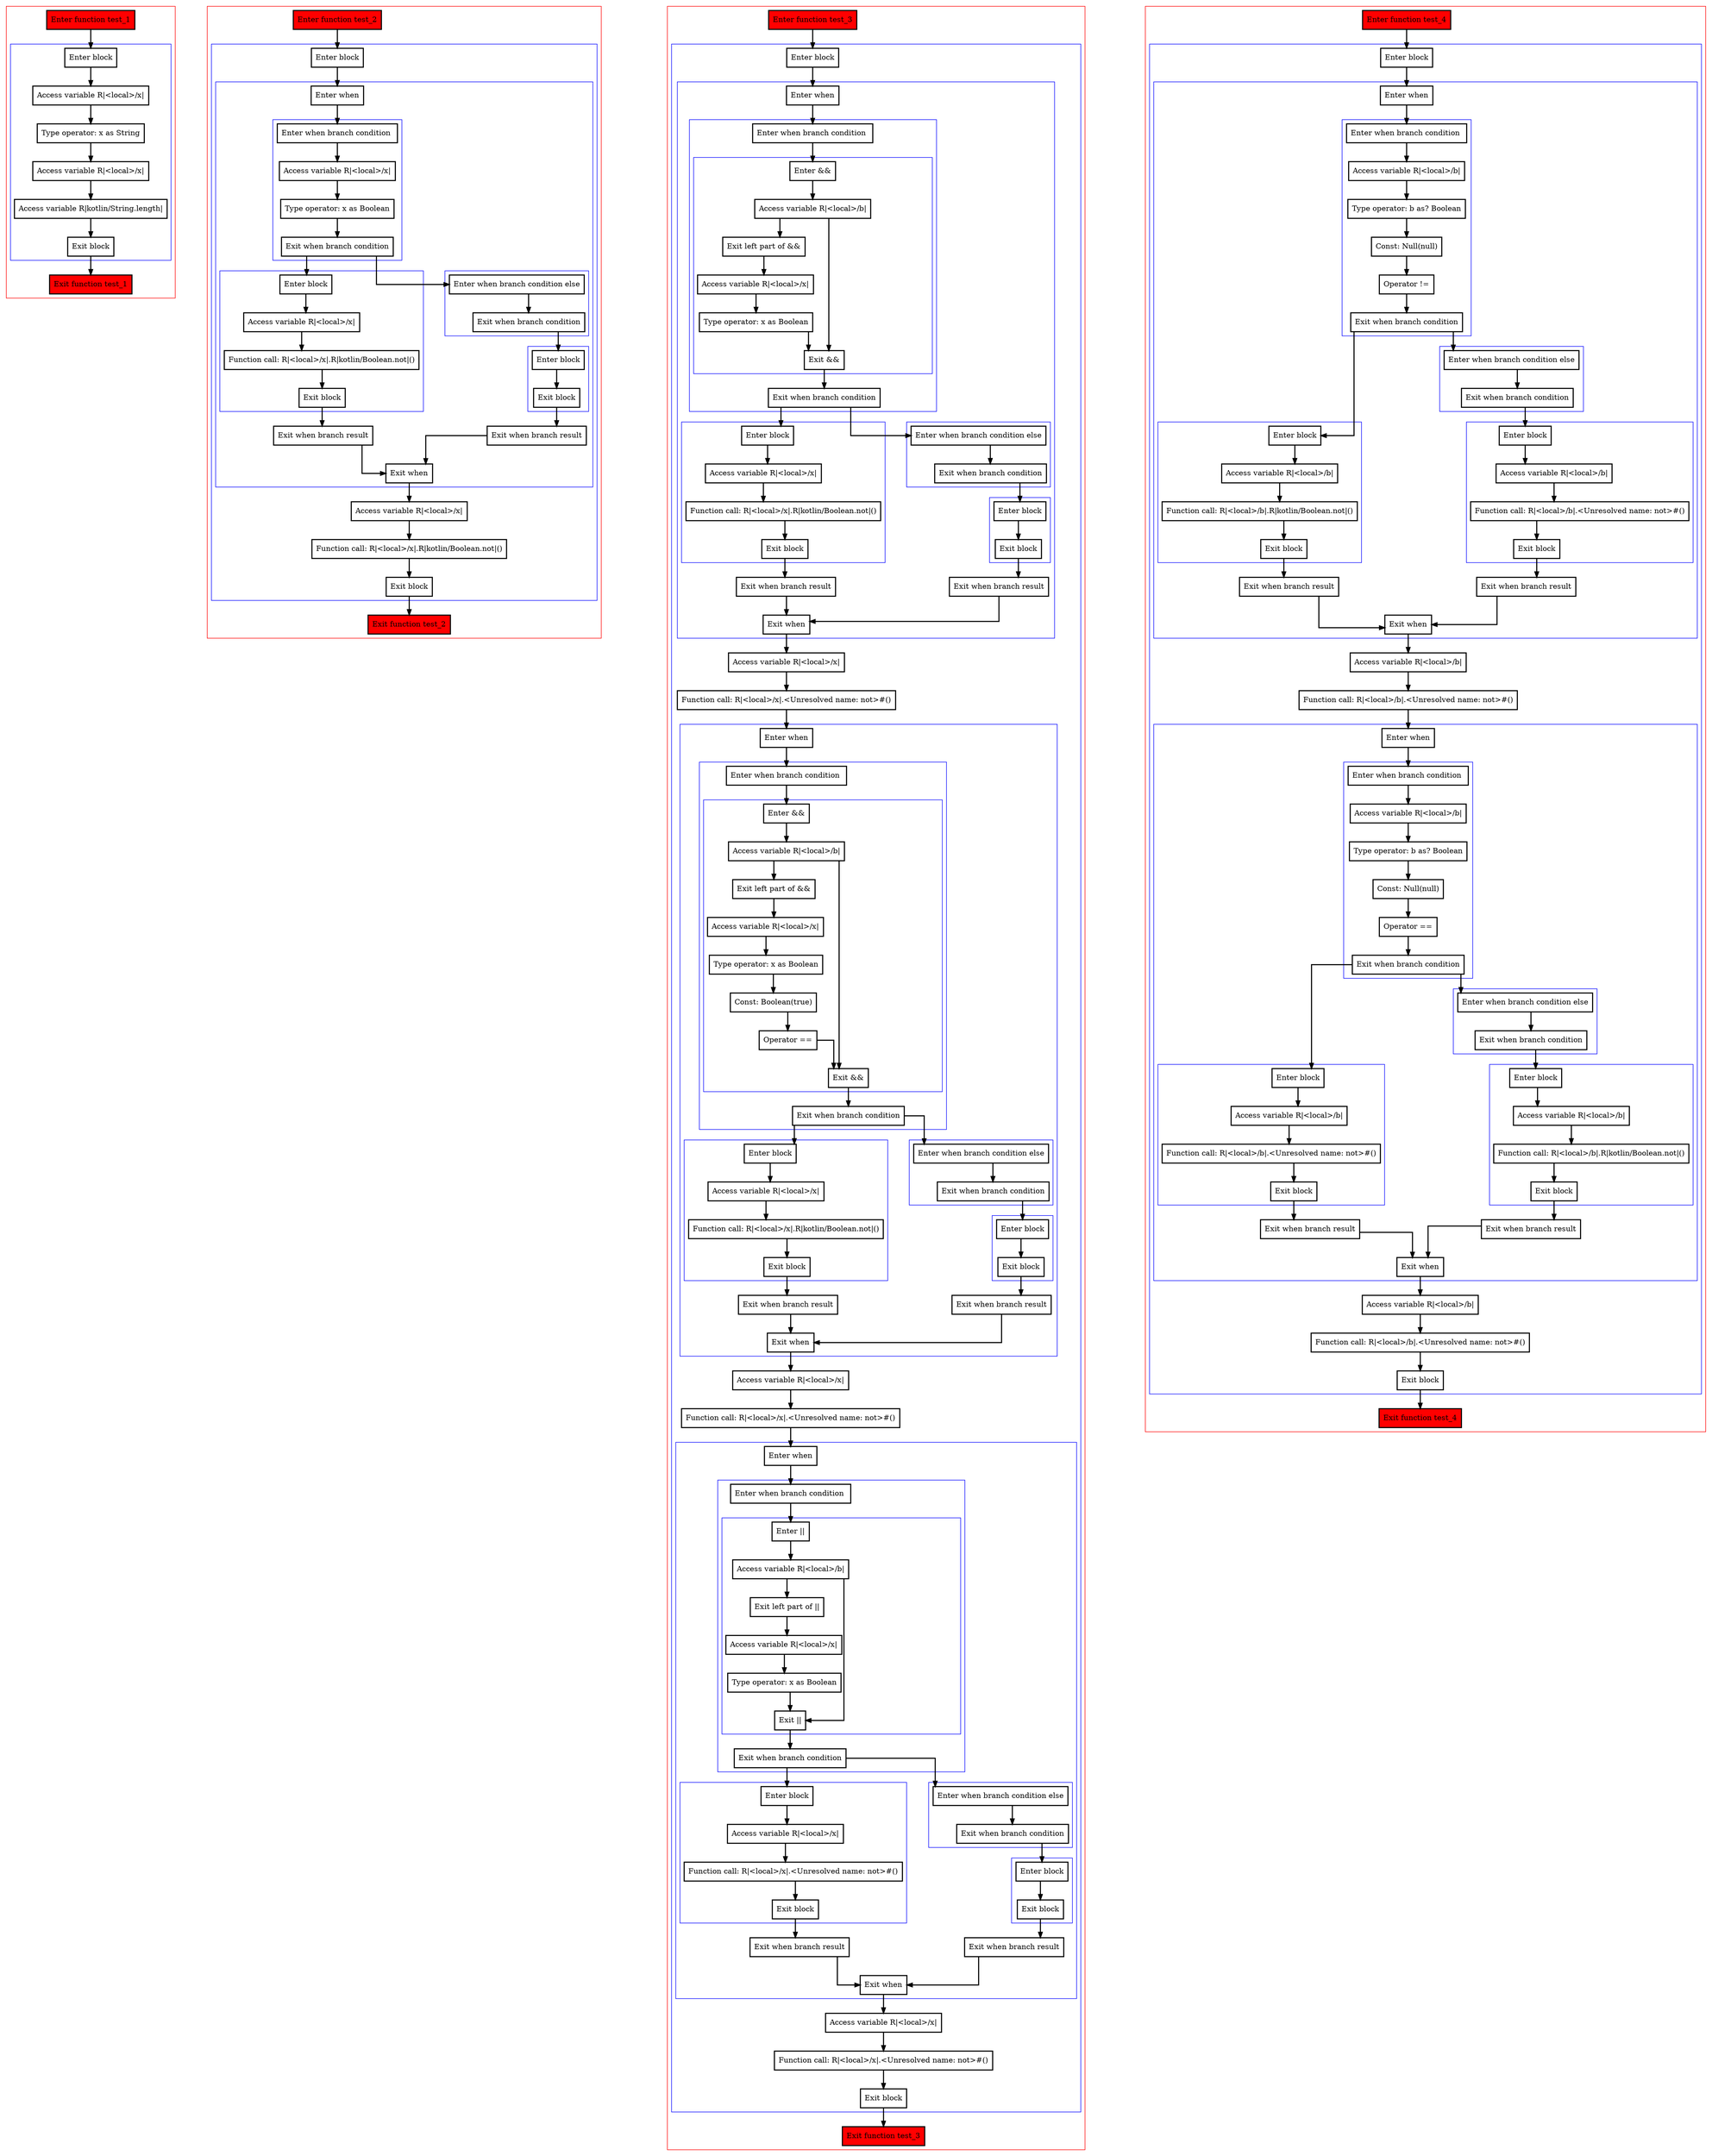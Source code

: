 digraph casts_kt {
  graph [splines=ortho nodesep=3]
  node [shape=box penwidth=2]
  edge [penwidth=2]

  subgraph cluster_0 {
    color=red
    0 [label="Enter function test_1" style="filled" fillcolor=red];
    subgraph cluster_1 {
      color=blue
      1 [label="Enter block"];
      2 [label="Access variable R|<local>/x|"];
      3 [label="Type operator: x as String"];
      4 [label="Access variable R|<local>/x|"];
      5 [label="Access variable R|kotlin/String.length|"];
      6 [label="Exit block"];
    }
    7 [label="Exit function test_1" style="filled" fillcolor=red];
  }

  0 -> {1};
  1 -> {2};
  2 -> {3};
  3 -> {4};
  4 -> {5};
  5 -> {6};
  6 -> {7};

  subgraph cluster_2 {
    color=red
    8 [label="Enter function test_2" style="filled" fillcolor=red];
    subgraph cluster_3 {
      color=blue
      9 [label="Enter block"];
      subgraph cluster_4 {
        color=blue
        10 [label="Enter when"];
        subgraph cluster_5 {
          color=blue
          11 [label="Enter when branch condition "];
          12 [label="Access variable R|<local>/x|"];
          13 [label="Type operator: x as Boolean"];
          14 [label="Exit when branch condition"];
        }
        subgraph cluster_6 {
          color=blue
          15 [label="Enter block"];
          16 [label="Access variable R|<local>/x|"];
          17 [label="Function call: R|<local>/x|.R|kotlin/Boolean.not|()"];
          18 [label="Exit block"];
        }
        19 [label="Exit when branch result"];
        subgraph cluster_7 {
          color=blue
          20 [label="Enter when branch condition else"];
          21 [label="Exit when branch condition"];
        }
        subgraph cluster_8 {
          color=blue
          22 [label="Enter block"];
          23 [label="Exit block"];
        }
        24 [label="Exit when branch result"];
        25 [label="Exit when"];
      }
      26 [label="Access variable R|<local>/x|"];
      27 [label="Function call: R|<local>/x|.R|kotlin/Boolean.not|()"];
      28 [label="Exit block"];
    }
    29 [label="Exit function test_2" style="filled" fillcolor=red];
  }

  8 -> {9};
  9 -> {10};
  10 -> {11};
  11 -> {12};
  12 -> {13};
  13 -> {14};
  14 -> {15 20};
  15 -> {16};
  16 -> {17};
  17 -> {18};
  18 -> {19};
  19 -> {25};
  20 -> {21};
  21 -> {22};
  22 -> {23};
  23 -> {24};
  24 -> {25};
  25 -> {26};
  26 -> {27};
  27 -> {28};
  28 -> {29};

  subgraph cluster_9 {
    color=red
    30 [label="Enter function test_3" style="filled" fillcolor=red];
    subgraph cluster_10 {
      color=blue
      31 [label="Enter block"];
      subgraph cluster_11 {
        color=blue
        32 [label="Enter when"];
        subgraph cluster_12 {
          color=blue
          33 [label="Enter when branch condition "];
          subgraph cluster_13 {
            color=blue
            34 [label="Enter &&"];
            35 [label="Access variable R|<local>/b|"];
            36 [label="Exit left part of &&"];
            37 [label="Access variable R|<local>/x|"];
            38 [label="Type operator: x as Boolean"];
            39 [label="Exit &&"];
          }
          40 [label="Exit when branch condition"];
        }
        subgraph cluster_14 {
          color=blue
          41 [label="Enter block"];
          42 [label="Access variable R|<local>/x|"];
          43 [label="Function call: R|<local>/x|.R|kotlin/Boolean.not|()"];
          44 [label="Exit block"];
        }
        45 [label="Exit when branch result"];
        subgraph cluster_15 {
          color=blue
          46 [label="Enter when branch condition else"];
          47 [label="Exit when branch condition"];
        }
        subgraph cluster_16 {
          color=blue
          48 [label="Enter block"];
          49 [label="Exit block"];
        }
        50 [label="Exit when branch result"];
        51 [label="Exit when"];
      }
      52 [label="Access variable R|<local>/x|"];
      53 [label="Function call: R|<local>/x|.<Unresolved name: not>#()"];
      subgraph cluster_17 {
        color=blue
        54 [label="Enter when"];
        subgraph cluster_18 {
          color=blue
          55 [label="Enter when branch condition "];
          subgraph cluster_19 {
            color=blue
            56 [label="Enter &&"];
            57 [label="Access variable R|<local>/b|"];
            58 [label="Exit left part of &&"];
            59 [label="Access variable R|<local>/x|"];
            60 [label="Type operator: x as Boolean"];
            61 [label="Const: Boolean(true)"];
            62 [label="Operator =="];
            63 [label="Exit &&"];
          }
          64 [label="Exit when branch condition"];
        }
        subgraph cluster_20 {
          color=blue
          65 [label="Enter block"];
          66 [label="Access variable R|<local>/x|"];
          67 [label="Function call: R|<local>/x|.R|kotlin/Boolean.not|()"];
          68 [label="Exit block"];
        }
        69 [label="Exit when branch result"];
        subgraph cluster_21 {
          color=blue
          70 [label="Enter when branch condition else"];
          71 [label="Exit when branch condition"];
        }
        subgraph cluster_22 {
          color=blue
          72 [label="Enter block"];
          73 [label="Exit block"];
        }
        74 [label="Exit when branch result"];
        75 [label="Exit when"];
      }
      76 [label="Access variable R|<local>/x|"];
      77 [label="Function call: R|<local>/x|.<Unresolved name: not>#()"];
      subgraph cluster_23 {
        color=blue
        78 [label="Enter when"];
        subgraph cluster_24 {
          color=blue
          79 [label="Enter when branch condition "];
          subgraph cluster_25 {
            color=blue
            80 [label="Enter ||"];
            81 [label="Access variable R|<local>/b|"];
            82 [label="Exit left part of ||"];
            83 [label="Access variable R|<local>/x|"];
            84 [label="Type operator: x as Boolean"];
            85 [label="Exit ||"];
          }
          86 [label="Exit when branch condition"];
        }
        subgraph cluster_26 {
          color=blue
          87 [label="Enter block"];
          88 [label="Access variable R|<local>/x|"];
          89 [label="Function call: R|<local>/x|.<Unresolved name: not>#()"];
          90 [label="Exit block"];
        }
        91 [label="Exit when branch result"];
        subgraph cluster_27 {
          color=blue
          92 [label="Enter when branch condition else"];
          93 [label="Exit when branch condition"];
        }
        subgraph cluster_28 {
          color=blue
          94 [label="Enter block"];
          95 [label="Exit block"];
        }
        96 [label="Exit when branch result"];
        97 [label="Exit when"];
      }
      98 [label="Access variable R|<local>/x|"];
      99 [label="Function call: R|<local>/x|.<Unresolved name: not>#()"];
      100 [label="Exit block"];
    }
    101 [label="Exit function test_3" style="filled" fillcolor=red];
  }

  30 -> {31};
  31 -> {32};
  32 -> {33};
  33 -> {34};
  34 -> {35};
  35 -> {39 36};
  36 -> {37};
  37 -> {38};
  38 -> {39};
  39 -> {40};
  40 -> {41 46};
  41 -> {42};
  42 -> {43};
  43 -> {44};
  44 -> {45};
  45 -> {51};
  46 -> {47};
  47 -> {48};
  48 -> {49};
  49 -> {50};
  50 -> {51};
  51 -> {52};
  52 -> {53};
  53 -> {54};
  54 -> {55};
  55 -> {56};
  56 -> {57};
  57 -> {63 58};
  58 -> {59};
  59 -> {60};
  60 -> {61};
  61 -> {62};
  62 -> {63};
  63 -> {64};
  64 -> {65 70};
  65 -> {66};
  66 -> {67};
  67 -> {68};
  68 -> {69};
  69 -> {75};
  70 -> {71};
  71 -> {72};
  72 -> {73};
  73 -> {74};
  74 -> {75};
  75 -> {76};
  76 -> {77};
  77 -> {78};
  78 -> {79};
  79 -> {80};
  80 -> {81};
  81 -> {85 82};
  82 -> {83};
  83 -> {84};
  84 -> {85};
  85 -> {86};
  86 -> {87 92};
  87 -> {88};
  88 -> {89};
  89 -> {90};
  90 -> {91};
  91 -> {97};
  92 -> {93};
  93 -> {94};
  94 -> {95};
  95 -> {96};
  96 -> {97};
  97 -> {98};
  98 -> {99};
  99 -> {100};
  100 -> {101};

  subgraph cluster_29 {
    color=red
    102 [label="Enter function test_4" style="filled" fillcolor=red];
    subgraph cluster_30 {
      color=blue
      103 [label="Enter block"];
      subgraph cluster_31 {
        color=blue
        104 [label="Enter when"];
        subgraph cluster_32 {
          color=blue
          105 [label="Enter when branch condition "];
          106 [label="Access variable R|<local>/b|"];
          107 [label="Type operator: b as? Boolean"];
          108 [label="Const: Null(null)"];
          109 [label="Operator !="];
          110 [label="Exit when branch condition"];
        }
        subgraph cluster_33 {
          color=blue
          111 [label="Enter block"];
          112 [label="Access variable R|<local>/b|"];
          113 [label="Function call: R|<local>/b|.R|kotlin/Boolean.not|()"];
          114 [label="Exit block"];
        }
        115 [label="Exit when branch result"];
        subgraph cluster_34 {
          color=blue
          116 [label="Enter when branch condition else"];
          117 [label="Exit when branch condition"];
        }
        subgraph cluster_35 {
          color=blue
          118 [label="Enter block"];
          119 [label="Access variable R|<local>/b|"];
          120 [label="Function call: R|<local>/b|.<Unresolved name: not>#()"];
          121 [label="Exit block"];
        }
        122 [label="Exit when branch result"];
        123 [label="Exit when"];
      }
      124 [label="Access variable R|<local>/b|"];
      125 [label="Function call: R|<local>/b|.<Unresolved name: not>#()"];
      subgraph cluster_36 {
        color=blue
        126 [label="Enter when"];
        subgraph cluster_37 {
          color=blue
          127 [label="Enter when branch condition "];
          128 [label="Access variable R|<local>/b|"];
          129 [label="Type operator: b as? Boolean"];
          130 [label="Const: Null(null)"];
          131 [label="Operator =="];
          132 [label="Exit when branch condition"];
        }
        subgraph cluster_38 {
          color=blue
          133 [label="Enter block"];
          134 [label="Access variable R|<local>/b|"];
          135 [label="Function call: R|<local>/b|.<Unresolved name: not>#()"];
          136 [label="Exit block"];
        }
        137 [label="Exit when branch result"];
        subgraph cluster_39 {
          color=blue
          138 [label="Enter when branch condition else"];
          139 [label="Exit when branch condition"];
        }
        subgraph cluster_40 {
          color=blue
          140 [label="Enter block"];
          141 [label="Access variable R|<local>/b|"];
          142 [label="Function call: R|<local>/b|.R|kotlin/Boolean.not|()"];
          143 [label="Exit block"];
        }
        144 [label="Exit when branch result"];
        145 [label="Exit when"];
      }
      146 [label="Access variable R|<local>/b|"];
      147 [label="Function call: R|<local>/b|.<Unresolved name: not>#()"];
      148 [label="Exit block"];
    }
    149 [label="Exit function test_4" style="filled" fillcolor=red];
  }

  102 -> {103};
  103 -> {104};
  104 -> {105};
  105 -> {106};
  106 -> {107};
  107 -> {108};
  108 -> {109};
  109 -> {110};
  110 -> {111 116};
  111 -> {112};
  112 -> {113};
  113 -> {114};
  114 -> {115};
  115 -> {123};
  116 -> {117};
  117 -> {118};
  118 -> {119};
  119 -> {120};
  120 -> {121};
  121 -> {122};
  122 -> {123};
  123 -> {124};
  124 -> {125};
  125 -> {126};
  126 -> {127};
  127 -> {128};
  128 -> {129};
  129 -> {130};
  130 -> {131};
  131 -> {132};
  132 -> {133 138};
  133 -> {134};
  134 -> {135};
  135 -> {136};
  136 -> {137};
  137 -> {145};
  138 -> {139};
  139 -> {140};
  140 -> {141};
  141 -> {142};
  142 -> {143};
  143 -> {144};
  144 -> {145};
  145 -> {146};
  146 -> {147};
  147 -> {148};
  148 -> {149};

}
